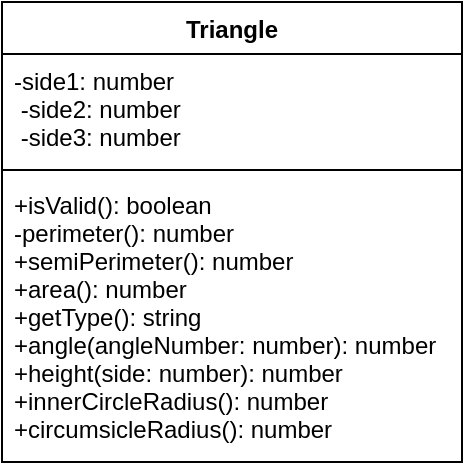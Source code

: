 <mxfile>
    <diagram id="nTiEol-HHvsPlVNvuJTr" name="Page-1">
        <mxGraphModel dx="387" dy="318" grid="1" gridSize="10" guides="1" tooltips="1" connect="1" arrows="1" fold="1" page="1" pageScale="1" pageWidth="827" pageHeight="1169" math="0" shadow="0">
            <root>
                <mxCell id="0"/>
                <mxCell id="1" parent="0"/>
                <mxCell id="37" value="Triangle" style="swimlane;fontStyle=1;align=center;verticalAlign=top;childLayout=stackLayout;horizontal=1;startSize=26;horizontalStack=0;resizeParent=1;resizeParentMax=0;resizeLast=0;collapsible=1;marginBottom=0;" vertex="1" parent="1">
                    <mxGeometry x="150" y="160" width="230" height="230" as="geometry"/>
                </mxCell>
                <mxCell id="38" value="-side1: number&#10; -side2: number&#10; -side3: number" style="text;strokeColor=none;fillColor=none;align=left;verticalAlign=top;spacingLeft=4;spacingRight=4;overflow=hidden;rotatable=0;points=[[0,0.5],[1,0.5]];portConstraint=eastwest;" vertex="1" parent="37">
                    <mxGeometry y="26" width="230" height="54" as="geometry"/>
                </mxCell>
                <mxCell id="39" value="" style="line;strokeWidth=1;fillColor=none;align=left;verticalAlign=middle;spacingTop=-1;spacingLeft=3;spacingRight=3;rotatable=0;labelPosition=right;points=[];portConstraint=eastwest;" vertex="1" parent="37">
                    <mxGeometry y="80" width="230" height="8" as="geometry"/>
                </mxCell>
                <mxCell id="40" value="+isValid(): boolean&#10;-perimeter(): number&#10;+semiPerimeter(): number&#10;+area(): number&#10;+getType(): string&#10;+angle(angleNumber: number): number&#10;+height(side: number): number&#10;+innerCircleRadius(): number&#10;+circumsicleRadius(): number" style="text;strokeColor=none;fillColor=none;align=left;verticalAlign=top;spacingLeft=4;spacingRight=4;overflow=hidden;rotatable=0;points=[[0,0.5],[1,0.5]];portConstraint=eastwest;" vertex="1" parent="37">
                    <mxGeometry y="88" width="230" height="142" as="geometry"/>
                </mxCell>
            </root>
        </mxGraphModel>
    </diagram>
</mxfile>